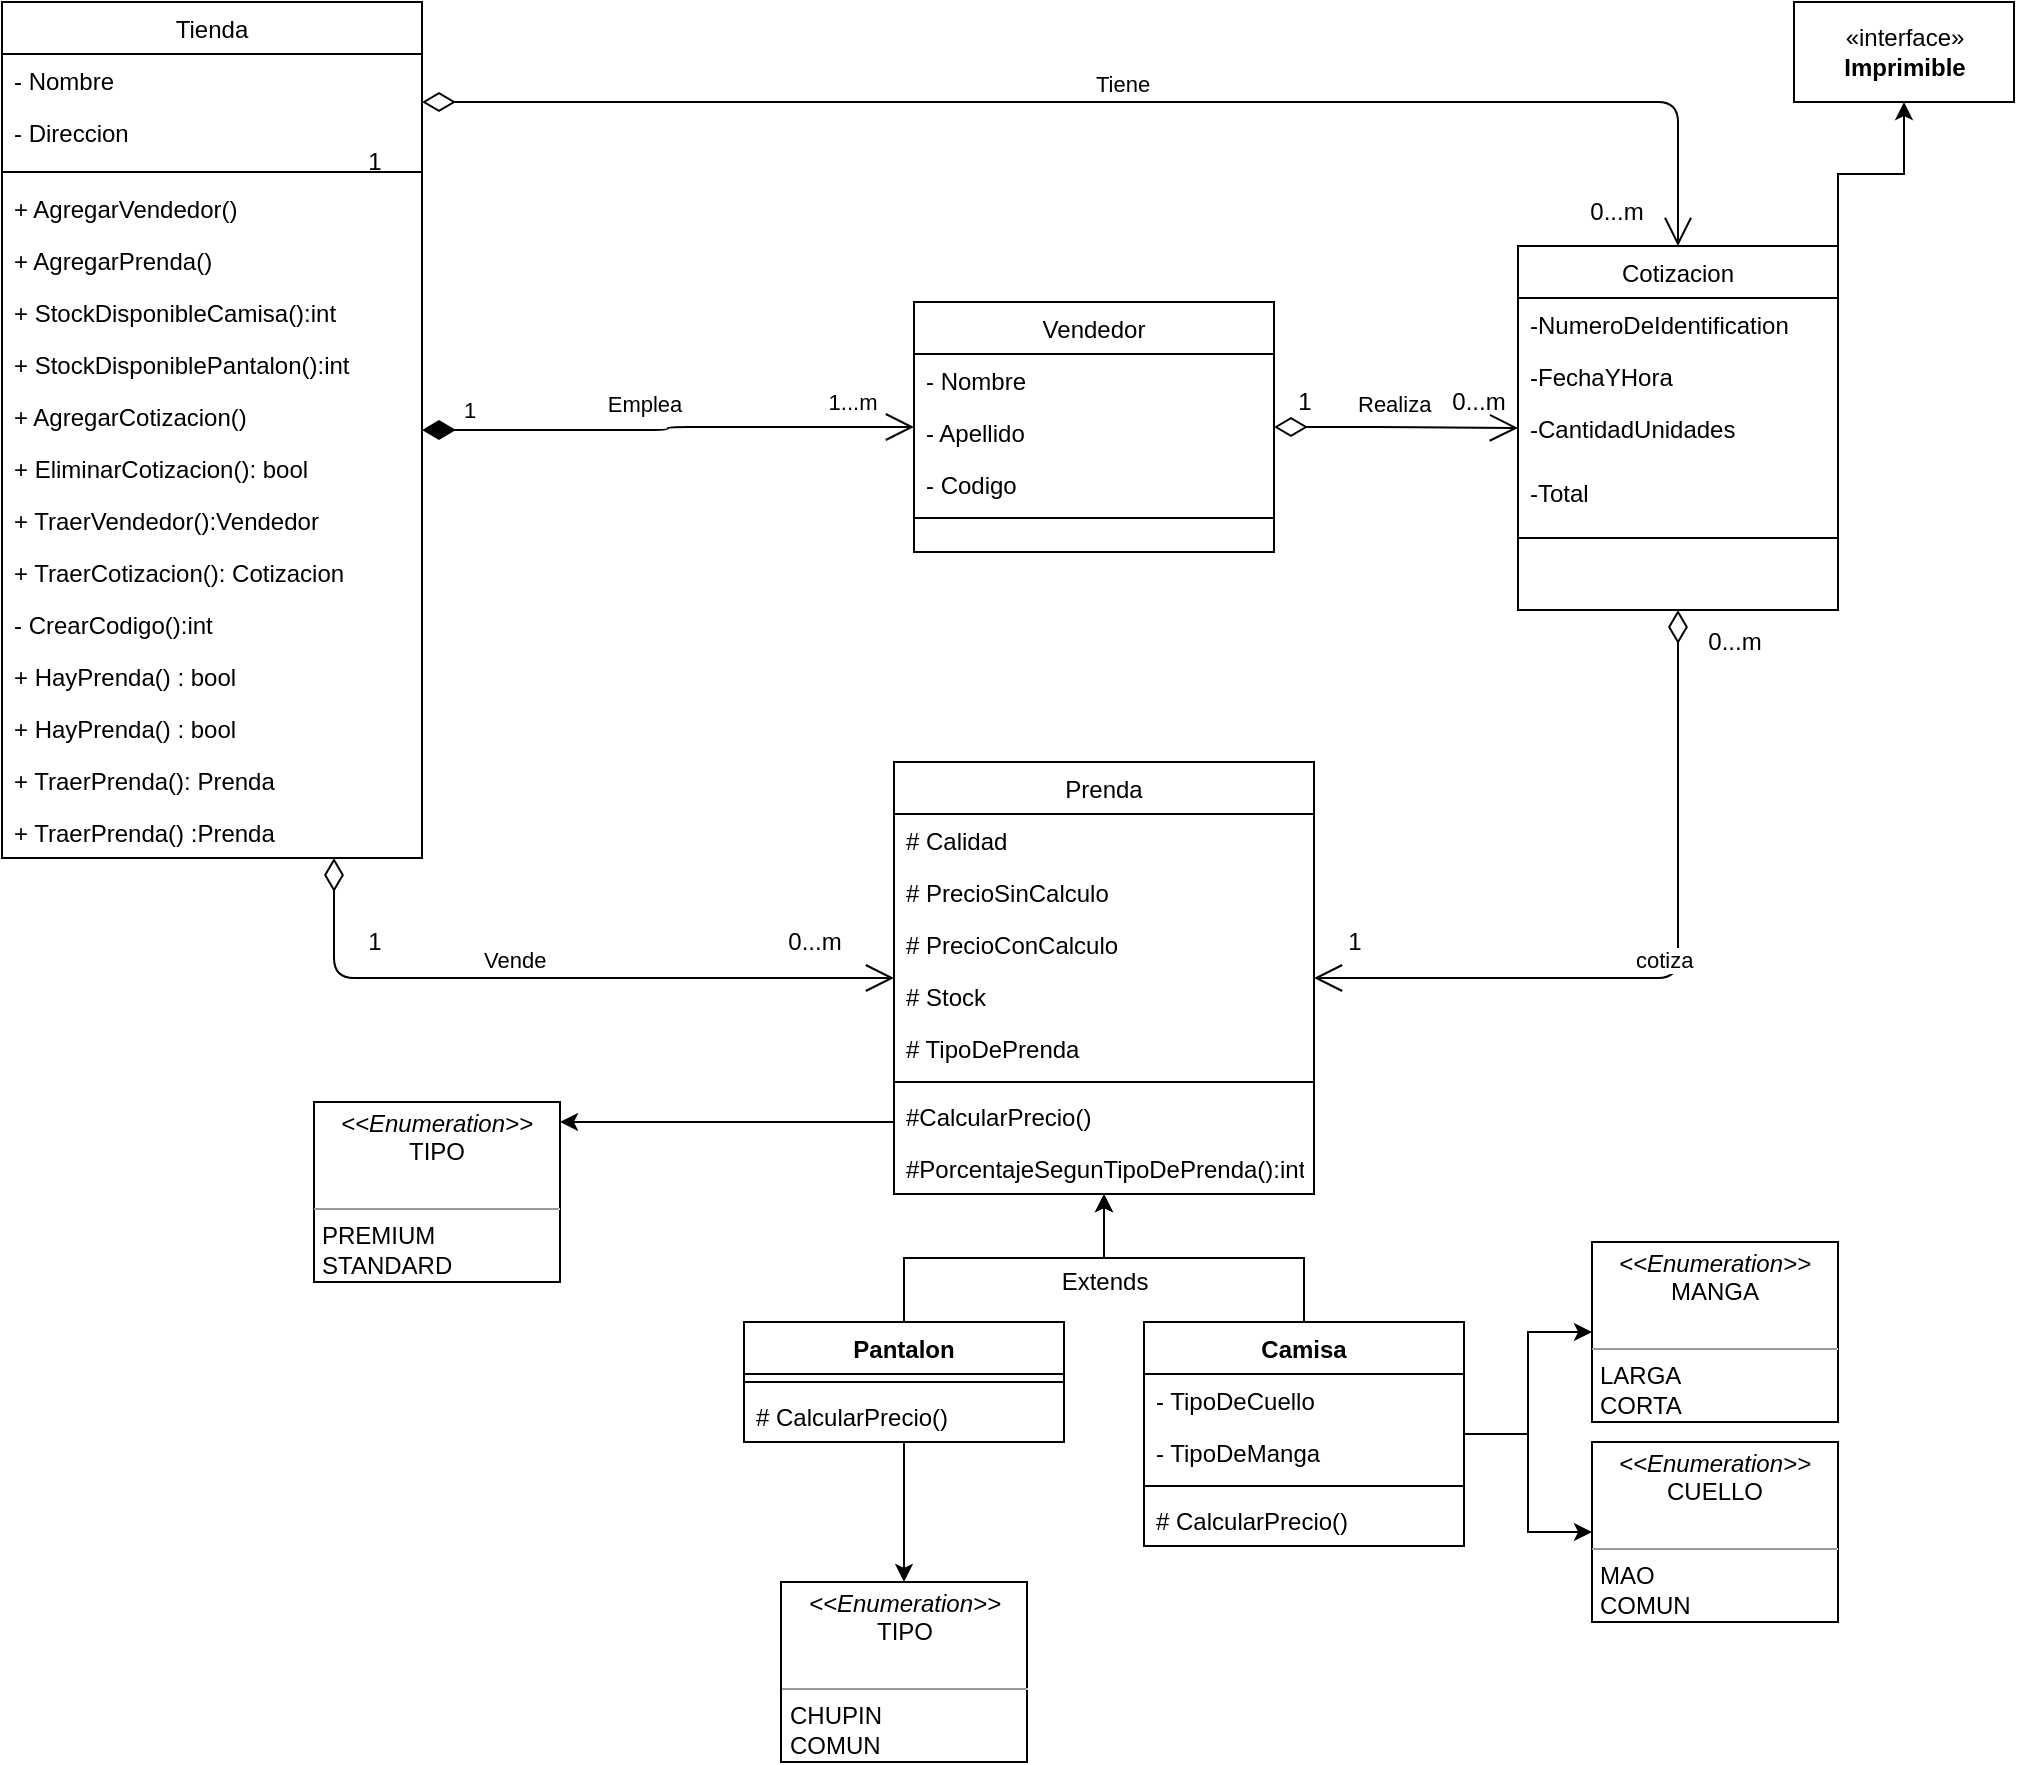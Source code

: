 <mxfile version="14.6.9" type="device"><diagram id="C5RBs43oDa-KdzZeNtuy" name="Page-1"><mxGraphModel dx="2207" dy="2258" grid="1" gridSize="10" guides="1" tooltips="1" connect="1" arrows="1" fold="1" page="1" pageScale="1" pageWidth="827" pageHeight="1169" math="0" shadow="0"><root><mxCell id="WIyWlLk6GJQsqaUBKTNV-0"/><mxCell id="WIyWlLk6GJQsqaUBKTNV-1" parent="WIyWlLk6GJQsqaUBKTNV-0"/><mxCell id="zkfFHV4jXpPFQw0GAbJ--17" value="Vendedor" style="swimlane;fontStyle=0;align=center;verticalAlign=top;childLayout=stackLayout;horizontal=1;startSize=26;horizontalStack=0;resizeParent=1;resizeLast=0;collapsible=1;marginBottom=0;rounded=0;shadow=0;strokeWidth=1;" parent="WIyWlLk6GJQsqaUBKTNV-1" vertex="1"><mxGeometry x="870" y="-140" width="180" height="125" as="geometry"><mxRectangle x="550" y="140" width="160" height="26" as="alternateBounds"/></mxGeometry></mxCell><mxCell id="zkfFHV4jXpPFQw0GAbJ--18" value="- Nombre" style="text;align=left;verticalAlign=top;spacingLeft=4;spacingRight=4;overflow=hidden;rotatable=0;points=[[0,0.5],[1,0.5]];portConstraint=eastwest;" parent="zkfFHV4jXpPFQw0GAbJ--17" vertex="1"><mxGeometry y="26" width="180" height="26" as="geometry"/></mxCell><mxCell id="zkfFHV4jXpPFQw0GAbJ--19" value="- Apellido" style="text;align=left;verticalAlign=top;spacingLeft=4;spacingRight=4;overflow=hidden;rotatable=0;points=[[0,0.5],[1,0.5]];portConstraint=eastwest;rounded=0;shadow=0;html=0;" parent="zkfFHV4jXpPFQw0GAbJ--17" vertex="1"><mxGeometry y="52" width="180" height="26" as="geometry"/></mxCell><mxCell id="zkfFHV4jXpPFQw0GAbJ--20" value="- Codigo" style="text;align=left;verticalAlign=top;spacingLeft=4;spacingRight=4;overflow=hidden;rotatable=0;points=[[0,0.5],[1,0.5]];portConstraint=eastwest;rounded=0;shadow=0;html=0;" parent="zkfFHV4jXpPFQw0GAbJ--17" vertex="1"><mxGeometry y="78" width="180" height="26" as="geometry"/></mxCell><mxCell id="zkfFHV4jXpPFQw0GAbJ--23" value="" style="line;html=1;strokeWidth=1;align=left;verticalAlign=middle;spacingTop=-1;spacingLeft=3;spacingRight=3;rotatable=0;labelPosition=right;points=[];portConstraint=eastwest;" parent="zkfFHV4jXpPFQw0GAbJ--17" vertex="1"><mxGeometry y="104" width="180" height="8" as="geometry"/></mxCell><mxCell id="b14-9CrUxEhq417POcLD-93" style="edgeStyle=orthogonalEdgeStyle;rounded=0;orthogonalLoop=1;jettySize=auto;html=1;exitX=1;exitY=0;exitDx=0;exitDy=0;" edge="1" parent="WIyWlLk6GJQsqaUBKTNV-1" source="b14-9CrUxEhq417POcLD-1" target="b14-9CrUxEhq417POcLD-92"><mxGeometry relative="1" as="geometry"/></mxCell><mxCell id="b14-9CrUxEhq417POcLD-1" value="Cotizacion" style="swimlane;fontStyle=0;align=center;verticalAlign=top;childLayout=stackLayout;horizontal=1;startSize=26;horizontalStack=0;resizeParent=1;resizeLast=0;collapsible=1;marginBottom=0;rounded=0;shadow=0;strokeWidth=1;" vertex="1" parent="WIyWlLk6GJQsqaUBKTNV-1"><mxGeometry x="1172" y="-168" width="160" height="182" as="geometry"><mxRectangle x="550" y="140" width="160" height="26" as="alternateBounds"/></mxGeometry></mxCell><mxCell id="b14-9CrUxEhq417POcLD-2" value="-NumeroDeIdentification" style="text;align=left;verticalAlign=top;spacingLeft=4;spacingRight=4;overflow=hidden;rotatable=0;points=[[0,0.5],[1,0.5]];portConstraint=eastwest;" vertex="1" parent="b14-9CrUxEhq417POcLD-1"><mxGeometry y="26" width="160" height="26" as="geometry"/></mxCell><mxCell id="b14-9CrUxEhq417POcLD-3" value="-FechaYHora" style="text;align=left;verticalAlign=top;spacingLeft=4;spacingRight=4;overflow=hidden;rotatable=0;points=[[0,0.5],[1,0.5]];portConstraint=eastwest;rounded=0;shadow=0;html=0;" vertex="1" parent="b14-9CrUxEhq417POcLD-1"><mxGeometry y="52" width="160" height="26" as="geometry"/></mxCell><mxCell id="b14-9CrUxEhq417POcLD-9" value="-CantidadUnidades" style="text;align=left;verticalAlign=top;spacingLeft=4;spacingRight=4;overflow=hidden;rotatable=0;points=[[0,0.5],[1,0.5]];portConstraint=eastwest;rounded=0;shadow=0;html=0;" vertex="1" parent="b14-9CrUxEhq417POcLD-1"><mxGeometry y="78" width="160" height="32" as="geometry"/></mxCell><mxCell id="b14-9CrUxEhq417POcLD-10" value="-Total" style="text;align=left;verticalAlign=top;spacingLeft=4;spacingRight=4;overflow=hidden;rotatable=0;points=[[0,0.5],[1,0.5]];portConstraint=eastwest;rounded=0;shadow=0;html=0;" vertex="1" parent="b14-9CrUxEhq417POcLD-1"><mxGeometry y="110" width="160" height="32" as="geometry"/></mxCell><mxCell id="b14-9CrUxEhq417POcLD-5" value="" style="line;html=1;strokeWidth=1;align=left;verticalAlign=middle;spacingTop=-1;spacingLeft=3;spacingRight=3;rotatable=0;labelPosition=right;points=[];portConstraint=eastwest;" vertex="1" parent="b14-9CrUxEhq417POcLD-1"><mxGeometry y="142" width="160" height="8" as="geometry"/></mxCell><mxCell id="b14-9CrUxEhq417POcLD-14" value="Tienda" style="swimlane;fontStyle=0;align=center;verticalAlign=top;childLayout=stackLayout;horizontal=1;startSize=26;horizontalStack=0;resizeParent=1;resizeLast=0;collapsible=1;marginBottom=0;rounded=0;shadow=0;strokeWidth=1;" vertex="1" parent="WIyWlLk6GJQsqaUBKTNV-1"><mxGeometry x="414" y="-290" width="210" height="428" as="geometry"><mxRectangle x="550" y="140" width="160" height="26" as="alternateBounds"/></mxGeometry></mxCell><mxCell id="b14-9CrUxEhq417POcLD-15" value="- Nombre" style="text;align=left;verticalAlign=top;spacingLeft=4;spacingRight=4;overflow=hidden;rotatable=0;points=[[0,0.5],[1,0.5]];portConstraint=eastwest;" vertex="1" parent="b14-9CrUxEhq417POcLD-14"><mxGeometry y="26" width="210" height="26" as="geometry"/></mxCell><mxCell id="b14-9CrUxEhq417POcLD-16" value="- Direccion" style="text;align=left;verticalAlign=top;spacingLeft=4;spacingRight=4;overflow=hidden;rotatable=0;points=[[0,0.5],[1,0.5]];portConstraint=eastwest;rounded=0;shadow=0;html=0;" vertex="1" parent="b14-9CrUxEhq417POcLD-14"><mxGeometry y="52" width="210" height="28" as="geometry"/></mxCell><mxCell id="b14-9CrUxEhq417POcLD-18" value="" style="line;html=1;strokeWidth=1;align=left;verticalAlign=middle;spacingTop=-1;spacingLeft=3;spacingRight=3;rotatable=0;labelPosition=right;points=[];portConstraint=eastwest;" vertex="1" parent="b14-9CrUxEhq417POcLD-14"><mxGeometry y="80" width="210" height="10" as="geometry"/></mxCell><mxCell id="b14-9CrUxEhq417POcLD-32" value="+ AgregarVendedor()" style="text;align=left;verticalAlign=top;spacingLeft=4;spacingRight=4;overflow=hidden;rotatable=0;points=[[0,0.5],[1,0.5]];portConstraint=eastwest;rounded=0;shadow=0;html=0;" vertex="1" parent="b14-9CrUxEhq417POcLD-14"><mxGeometry y="90" width="210" height="26" as="geometry"/></mxCell><mxCell id="b14-9CrUxEhq417POcLD-34" value="+ AgregarPrenda()" style="text;align=left;verticalAlign=top;spacingLeft=4;spacingRight=4;overflow=hidden;rotatable=0;points=[[0,0.5],[1,0.5]];portConstraint=eastwest;rounded=0;shadow=0;html=0;" vertex="1" parent="b14-9CrUxEhq417POcLD-14"><mxGeometry y="116" width="210" height="26" as="geometry"/></mxCell><mxCell id="b14-9CrUxEhq417POcLD-35" value="+ StockDisponibleCamisa():int" style="text;align=left;verticalAlign=top;spacingLeft=4;spacingRight=4;overflow=hidden;rotatable=0;points=[[0,0.5],[1,0.5]];portConstraint=eastwest;rounded=0;shadow=0;html=0;" vertex="1" parent="b14-9CrUxEhq417POcLD-14"><mxGeometry y="142" width="210" height="26" as="geometry"/></mxCell><mxCell id="b14-9CrUxEhq417POcLD-102" value="+ StockDisponiblePantalon():int" style="text;align=left;verticalAlign=top;spacingLeft=4;spacingRight=4;overflow=hidden;rotatable=0;points=[[0,0.5],[1,0.5]];portConstraint=eastwest;rounded=0;shadow=0;html=0;" vertex="1" parent="b14-9CrUxEhq417POcLD-14"><mxGeometry y="168" width="210" height="26" as="geometry"/></mxCell><mxCell id="b14-9CrUxEhq417POcLD-103" value="+ AgregarCotizacion()" style="text;align=left;verticalAlign=top;spacingLeft=4;spacingRight=4;overflow=hidden;rotatable=0;points=[[0,0.5],[1,0.5]];portConstraint=eastwest;rounded=0;shadow=0;html=0;" vertex="1" parent="b14-9CrUxEhq417POcLD-14"><mxGeometry y="194" width="210" height="26" as="geometry"/></mxCell><mxCell id="b14-9CrUxEhq417POcLD-104" value="+ EliminarCotizacion(): bool" style="text;align=left;verticalAlign=top;spacingLeft=4;spacingRight=4;overflow=hidden;rotatable=0;points=[[0,0.5],[1,0.5]];portConstraint=eastwest;rounded=0;shadow=0;html=0;" vertex="1" parent="b14-9CrUxEhq417POcLD-14"><mxGeometry y="220" width="210" height="26" as="geometry"/></mxCell><mxCell id="b14-9CrUxEhq417POcLD-105" value="+ TraerVendedor():Vendedor" style="text;align=left;verticalAlign=top;spacingLeft=4;spacingRight=4;overflow=hidden;rotatable=0;points=[[0,0.5],[1,0.5]];portConstraint=eastwest;rounded=0;shadow=0;html=0;" vertex="1" parent="b14-9CrUxEhq417POcLD-14"><mxGeometry y="246" width="210" height="26" as="geometry"/></mxCell><mxCell id="b14-9CrUxEhq417POcLD-106" value="+ TraerCotizacion(): Cotizacion" style="text;align=left;verticalAlign=top;spacingLeft=4;spacingRight=4;overflow=hidden;rotatable=0;points=[[0,0.5],[1,0.5]];portConstraint=eastwest;rounded=0;shadow=0;html=0;" vertex="1" parent="b14-9CrUxEhq417POcLD-14"><mxGeometry y="272" width="210" height="26" as="geometry"/></mxCell><mxCell id="b14-9CrUxEhq417POcLD-83" value="- CrearCodigo():int" style="text;align=left;verticalAlign=top;spacingLeft=4;spacingRight=4;overflow=hidden;rotatable=0;points=[[0,0.5],[1,0.5]];portConstraint=eastwest;rounded=0;shadow=0;html=0;" vertex="1" parent="b14-9CrUxEhq417POcLD-14"><mxGeometry y="298" width="210" height="26" as="geometry"/></mxCell><mxCell id="b14-9CrUxEhq417POcLD-119" value="+ HayPrenda() : bool" style="text;align=left;verticalAlign=top;spacingLeft=4;spacingRight=4;overflow=hidden;rotatable=0;points=[[0,0.5],[1,0.5]];portConstraint=eastwest;rounded=0;shadow=0;html=0;" vertex="1" parent="b14-9CrUxEhq417POcLD-14"><mxGeometry y="324" width="210" height="26" as="geometry"/></mxCell><mxCell id="b14-9CrUxEhq417POcLD-116" value="+ HayPrenda() : bool" style="text;align=left;verticalAlign=top;spacingLeft=4;spacingRight=4;overflow=hidden;rotatable=0;points=[[0,0.5],[1,0.5]];portConstraint=eastwest;rounded=0;shadow=0;html=0;" vertex="1" parent="b14-9CrUxEhq417POcLD-14"><mxGeometry y="350" width="210" height="26" as="geometry"/></mxCell><mxCell id="b14-9CrUxEhq417POcLD-112" value="+ TraerPrenda(): Prenda" style="text;align=left;verticalAlign=top;spacingLeft=4;spacingRight=4;overflow=hidden;rotatable=0;points=[[0,0.5],[1,0.5]];portConstraint=eastwest;rounded=0;shadow=0;html=0;" vertex="1" parent="b14-9CrUxEhq417POcLD-14"><mxGeometry y="376" width="210" height="26" as="geometry"/></mxCell><mxCell id="b14-9CrUxEhq417POcLD-107" value="+ TraerPrenda() :Prenda" style="text;align=left;verticalAlign=top;spacingLeft=4;spacingRight=4;overflow=hidden;rotatable=0;points=[[0,0.5],[1,0.5]];portConstraint=eastwest;rounded=0;shadow=0;html=0;" vertex="1" parent="b14-9CrUxEhq417POcLD-14"><mxGeometry y="402" width="210" height="26" as="geometry"/></mxCell><mxCell id="b14-9CrUxEhq417POcLD-20" value="1" style="endArrow=open;html=1;endSize=12;startArrow=diamondThin;startSize=14;startFill=1;edgeStyle=orthogonalEdgeStyle;align=left;verticalAlign=bottom;" edge="1" parent="WIyWlLk6GJQsqaUBKTNV-1" source="b14-9CrUxEhq417POcLD-14" target="zkfFHV4jXpPFQw0GAbJ--17"><mxGeometry x="-0.847" y="1" relative="1" as="geometry"><mxPoint x="780" y="10" as="sourcePoint"/><mxPoint x="790" y="20" as="targetPoint"/><mxPoint as="offset"/></mxGeometry></mxCell><mxCell id="b14-9CrUxEhq417POcLD-21" value="1...m" style="edgeLabel;html=1;align=center;verticalAlign=middle;resizable=0;points=[];" vertex="1" connectable="0" parent="b14-9CrUxEhq417POcLD-20"><mxGeometry x="0.814" y="-1" relative="1" as="geometry"><mxPoint x="-8" y="-14" as="offset"/></mxGeometry></mxCell><mxCell id="b14-9CrUxEhq417POcLD-22" value="Emplea" style="edgeLabel;html=1;align=center;verticalAlign=middle;resizable=0;points=[];" vertex="1" connectable="0" parent="b14-9CrUxEhq417POcLD-20"><mxGeometry x="-0.236" y="2" relative="1" as="geometry"><mxPoint x="16" y="-11" as="offset"/></mxGeometry></mxCell><mxCell id="b14-9CrUxEhq417POcLD-101" style="edgeStyle=orthogonalEdgeStyle;rounded=0;orthogonalLoop=1;jettySize=auto;html=1;" edge="1" parent="WIyWlLk6GJQsqaUBKTNV-1" source="b14-9CrUxEhq417POcLD-23" target="b14-9CrUxEhq417POcLD-100"><mxGeometry relative="1" as="geometry"><Array as="points"><mxPoint x="780" y="270"/><mxPoint x="780" y="270"/></Array></mxGeometry></mxCell><mxCell id="b14-9CrUxEhq417POcLD-23" value="Prenda" style="swimlane;fontStyle=0;align=center;verticalAlign=top;childLayout=stackLayout;horizontal=1;startSize=26;horizontalStack=0;resizeParent=1;resizeLast=0;collapsible=1;marginBottom=0;rounded=0;shadow=0;strokeWidth=1;" vertex="1" parent="WIyWlLk6GJQsqaUBKTNV-1"><mxGeometry x="860" y="90" width="210" height="216" as="geometry"><mxRectangle x="550" y="140" width="160" height="26" as="alternateBounds"/></mxGeometry></mxCell><mxCell id="b14-9CrUxEhq417POcLD-24" value="# Calidad" style="text;align=left;verticalAlign=top;spacingLeft=4;spacingRight=4;overflow=hidden;rotatable=0;points=[[0,0.5],[1,0.5]];portConstraint=eastwest;" vertex="1" parent="b14-9CrUxEhq417POcLD-23"><mxGeometry y="26" width="210" height="26" as="geometry"/></mxCell><mxCell id="b14-9CrUxEhq417POcLD-25" value="# PrecioSinCalculo" style="text;align=left;verticalAlign=top;spacingLeft=4;spacingRight=4;overflow=hidden;rotatable=0;points=[[0,0.5],[1,0.5]];portConstraint=eastwest;rounded=0;shadow=0;html=0;" vertex="1" parent="b14-9CrUxEhq417POcLD-23"><mxGeometry y="52" width="210" height="26" as="geometry"/></mxCell><mxCell id="b14-9CrUxEhq417POcLD-28" value="# PrecioConCalculo" style="text;align=left;verticalAlign=top;spacingLeft=4;spacingRight=4;overflow=hidden;rotatable=0;points=[[0,0.5],[1,0.5]];portConstraint=eastwest;rounded=0;shadow=0;html=0;" vertex="1" parent="b14-9CrUxEhq417POcLD-23"><mxGeometry y="78" width="210" height="26" as="geometry"/></mxCell><mxCell id="b14-9CrUxEhq417POcLD-80" value="# Stock" style="text;align=left;verticalAlign=top;spacingLeft=4;spacingRight=4;overflow=hidden;rotatable=0;points=[[0,0.5],[1,0.5]];portConstraint=eastwest;rounded=0;shadow=0;html=0;" vertex="1" parent="b14-9CrUxEhq417POcLD-23"><mxGeometry y="104" width="210" height="26" as="geometry"/></mxCell><mxCell id="b14-9CrUxEhq417POcLD-81" value="# TipoDePrenda" style="text;align=left;verticalAlign=top;spacingLeft=4;spacingRight=4;overflow=hidden;rotatable=0;points=[[0,0.5],[1,0.5]];portConstraint=eastwest;rounded=0;shadow=0;html=0;" vertex="1" parent="b14-9CrUxEhq417POcLD-23"><mxGeometry y="130" width="210" height="26" as="geometry"/></mxCell><mxCell id="b14-9CrUxEhq417POcLD-26" value="" style="line;html=1;strokeWidth=1;align=left;verticalAlign=middle;spacingTop=-1;spacingLeft=3;spacingRight=3;rotatable=0;labelPosition=right;points=[];portConstraint=eastwest;" vertex="1" parent="b14-9CrUxEhq417POcLD-23"><mxGeometry y="156" width="210" height="8" as="geometry"/></mxCell><mxCell id="b14-9CrUxEhq417POcLD-79" value="#CalcularPrecio()" style="text;align=left;verticalAlign=top;spacingLeft=4;spacingRight=4;overflow=hidden;rotatable=0;points=[[0,0.5],[1,0.5]];portConstraint=eastwest;rounded=0;shadow=0;html=0;" vertex="1" parent="b14-9CrUxEhq417POcLD-23"><mxGeometry y="164" width="210" height="26" as="geometry"/></mxCell><mxCell id="b14-9CrUxEhq417POcLD-82" value="#PorcentajeSegunTipoDePrenda():int" style="text;align=left;verticalAlign=top;spacingLeft=4;spacingRight=4;overflow=hidden;rotatable=0;points=[[0,0.5],[1,0.5]];portConstraint=eastwest;rounded=0;shadow=0;html=0;" vertex="1" parent="b14-9CrUxEhq417POcLD-23"><mxGeometry y="190" width="210" height="26" as="geometry"/></mxCell><mxCell id="b14-9CrUxEhq417POcLD-36" value="Vende" style="endArrow=open;html=1;endSize=12;startArrow=diamondThin;startSize=14;startFill=0;edgeStyle=orthogonalEdgeStyle;align=left;verticalAlign=bottom;" edge="1" parent="WIyWlLk6GJQsqaUBKTNV-1" source="b14-9CrUxEhq417POcLD-14" target="b14-9CrUxEhq417POcLD-23"><mxGeometry x="-0.217" relative="1" as="geometry"><mxPoint x="810" y="140" as="sourcePoint"/><mxPoint x="970" y="140" as="targetPoint"/><Array as="points"><mxPoint x="580" y="198"/></Array><mxPoint as="offset"/></mxGeometry></mxCell><mxCell id="b14-9CrUxEhq417POcLD-37" value="1" style="text;html=1;align=center;verticalAlign=middle;resizable=0;points=[];autosize=1;strokeColor=none;" vertex="1" parent="WIyWlLk6GJQsqaUBKTNV-1"><mxGeometry x="590" y="170" width="20" height="20" as="geometry"/></mxCell><mxCell id="b14-9CrUxEhq417POcLD-39" value="0...m" style="text;html=1;align=center;verticalAlign=middle;resizable=0;points=[];autosize=1;strokeColor=none;" vertex="1" parent="WIyWlLk6GJQsqaUBKTNV-1"><mxGeometry x="800" y="170" width="40" height="20" as="geometry"/></mxCell><mxCell id="b14-9CrUxEhq417POcLD-43" value="0...m" style="text;html=1;align=center;verticalAlign=middle;resizable=0;points=[];autosize=1;strokeColor=none;" vertex="1" parent="WIyWlLk6GJQsqaUBKTNV-1"><mxGeometry x="1260" y="20" width="40" height="20" as="geometry"/></mxCell><mxCell id="b14-9CrUxEhq417POcLD-44" value="Realiza" style="endArrow=open;html=1;endSize=12;startArrow=diamondThin;startSize=14;startFill=0;edgeStyle=orthogonalEdgeStyle;align=left;verticalAlign=bottom;" edge="1" parent="WIyWlLk6GJQsqaUBKTNV-1" source="zkfFHV4jXpPFQw0GAbJ--17" target="b14-9CrUxEhq417POcLD-1"><mxGeometry x="-0.344" y="3" relative="1" as="geometry"><mxPoint x="840" y="60" as="sourcePoint"/><mxPoint x="1000" y="60" as="targetPoint"/><mxPoint as="offset"/></mxGeometry></mxCell><mxCell id="b14-9CrUxEhq417POcLD-45" value="cotiza" style="endArrow=open;html=1;endSize=12;startArrow=diamondThin;startSize=14;startFill=0;edgeStyle=orthogonalEdgeStyle;align=left;verticalAlign=bottom;" edge="1" parent="WIyWlLk6GJQsqaUBKTNV-1" source="b14-9CrUxEhq417POcLD-1" target="b14-9CrUxEhq417POcLD-23"><mxGeometry x="0.13" relative="1" as="geometry"><mxPoint x="1030" y="-67" as="sourcePoint"/><mxPoint x="1150" y="80" as="targetPoint"/><Array as="points"><mxPoint x="1252" y="198"/></Array><mxPoint as="offset"/></mxGeometry></mxCell><mxCell id="b14-9CrUxEhq417POcLD-46" value="1" style="text;html=1;align=center;verticalAlign=middle;resizable=0;points=[];autosize=1;strokeColor=none;" vertex="1" parent="WIyWlLk6GJQsqaUBKTNV-1"><mxGeometry x="1080" y="170" width="20" height="20" as="geometry"/></mxCell><mxCell id="b14-9CrUxEhq417POcLD-48" value="1" style="text;html=1;align=center;verticalAlign=middle;resizable=0;points=[];autosize=1;strokeColor=none;" vertex="1" parent="WIyWlLk6GJQsqaUBKTNV-1"><mxGeometry x="1055" y="-100" width="20" height="20" as="geometry"/></mxCell><mxCell id="b14-9CrUxEhq417POcLD-49" value="0...m" style="text;html=1;align=center;verticalAlign=middle;resizable=0;points=[];autosize=1;strokeColor=none;" vertex="1" parent="WIyWlLk6GJQsqaUBKTNV-1"><mxGeometry x="1132" y="-100" width="40" height="20" as="geometry"/></mxCell><mxCell id="b14-9CrUxEhq417POcLD-73" style="edgeStyle=orthogonalEdgeStyle;rounded=0;orthogonalLoop=1;jettySize=auto;html=1;" edge="1" parent="WIyWlLk6GJQsqaUBKTNV-1" source="b14-9CrUxEhq417POcLD-59" target="b14-9CrUxEhq417POcLD-23"><mxGeometry relative="1" as="geometry"/></mxCell><mxCell id="b14-9CrUxEhq417POcLD-59" value="Pantalon" style="swimlane;fontStyle=1;align=center;verticalAlign=top;childLayout=stackLayout;horizontal=1;startSize=26;horizontalStack=0;resizeParent=1;resizeParentMax=0;resizeLast=0;collapsible=1;marginBottom=0;" vertex="1" parent="WIyWlLk6GJQsqaUBKTNV-1"><mxGeometry x="785" y="370" width="160" height="60" as="geometry"/></mxCell><mxCell id="b14-9CrUxEhq417POcLD-61" value="" style="line;strokeWidth=1;fillColor=none;align=left;verticalAlign=middle;spacingTop=-1;spacingLeft=3;spacingRight=3;rotatable=0;labelPosition=right;points=[];portConstraint=eastwest;" vertex="1" parent="b14-9CrUxEhq417POcLD-59"><mxGeometry y="26" width="160" height="8" as="geometry"/></mxCell><mxCell id="b14-9CrUxEhq417POcLD-62" value="# CalcularPrecio()" style="text;strokeColor=none;fillColor=none;align=left;verticalAlign=top;spacingLeft=4;spacingRight=4;overflow=hidden;rotatable=0;points=[[0,0.5],[1,0.5]];portConstraint=eastwest;" vertex="1" parent="b14-9CrUxEhq417POcLD-59"><mxGeometry y="34" width="160" height="26" as="geometry"/></mxCell><mxCell id="b14-9CrUxEhq417POcLD-74" style="edgeStyle=orthogonalEdgeStyle;rounded=0;orthogonalLoop=1;jettySize=auto;html=1;exitX=0.5;exitY=0;exitDx=0;exitDy=0;" edge="1" parent="WIyWlLk6GJQsqaUBKTNV-1" source="b14-9CrUxEhq417POcLD-63" target="b14-9CrUxEhq417POcLD-23"><mxGeometry relative="1" as="geometry"/></mxCell><mxCell id="b14-9CrUxEhq417POcLD-96" style="edgeStyle=orthogonalEdgeStyle;rounded=0;orthogonalLoop=1;jettySize=auto;html=1;" edge="1" parent="WIyWlLk6GJQsqaUBKTNV-1" source="b14-9CrUxEhq417POcLD-63" target="b14-9CrUxEhq417POcLD-95"><mxGeometry relative="1" as="geometry"/></mxCell><mxCell id="b14-9CrUxEhq417POcLD-97" style="edgeStyle=orthogonalEdgeStyle;rounded=0;orthogonalLoop=1;jettySize=auto;html=1;" edge="1" parent="WIyWlLk6GJQsqaUBKTNV-1" source="b14-9CrUxEhq417POcLD-63" target="b14-9CrUxEhq417POcLD-94"><mxGeometry relative="1" as="geometry"/></mxCell><mxCell id="b14-9CrUxEhq417POcLD-63" value="Camisa" style="swimlane;fontStyle=1;align=center;verticalAlign=top;childLayout=stackLayout;horizontal=1;startSize=26;horizontalStack=0;resizeParent=1;resizeParentMax=0;resizeLast=0;collapsible=1;marginBottom=0;" vertex="1" parent="WIyWlLk6GJQsqaUBKTNV-1"><mxGeometry x="985" y="370" width="160" height="112" as="geometry"/></mxCell><mxCell id="b14-9CrUxEhq417POcLD-64" value="- TipoDeCuello" style="text;strokeColor=none;fillColor=none;align=left;verticalAlign=top;spacingLeft=4;spacingRight=4;overflow=hidden;rotatable=0;points=[[0,0.5],[1,0.5]];portConstraint=eastwest;" vertex="1" parent="b14-9CrUxEhq417POcLD-63"><mxGeometry y="26" width="160" height="26" as="geometry"/></mxCell><mxCell id="b14-9CrUxEhq417POcLD-76" value="- TipoDeManga" style="text;strokeColor=none;fillColor=none;align=left;verticalAlign=top;spacingLeft=4;spacingRight=4;overflow=hidden;rotatable=0;points=[[0,0.5],[1,0.5]];portConstraint=eastwest;" vertex="1" parent="b14-9CrUxEhq417POcLD-63"><mxGeometry y="52" width="160" height="26" as="geometry"/></mxCell><mxCell id="b14-9CrUxEhq417POcLD-65" value="" style="line;strokeWidth=1;fillColor=none;align=left;verticalAlign=middle;spacingTop=-1;spacingLeft=3;spacingRight=3;rotatable=0;labelPosition=right;points=[];portConstraint=eastwest;" vertex="1" parent="b14-9CrUxEhq417POcLD-63"><mxGeometry y="78" width="160" height="8" as="geometry"/></mxCell><mxCell id="b14-9CrUxEhq417POcLD-66" value="# CalcularPrecio()" style="text;strokeColor=none;fillColor=none;align=left;verticalAlign=top;spacingLeft=4;spacingRight=4;overflow=hidden;rotatable=0;points=[[0,0.5],[1,0.5]];portConstraint=eastwest;" vertex="1" parent="b14-9CrUxEhq417POcLD-63"><mxGeometry y="86" width="160" height="26" as="geometry"/></mxCell><mxCell id="b14-9CrUxEhq417POcLD-75" value="Extends" style="text;html=1;align=center;verticalAlign=middle;resizable=0;points=[];autosize=1;strokeColor=none;" vertex="1" parent="WIyWlLk6GJQsqaUBKTNV-1"><mxGeometry x="935" y="340" width="60" height="20" as="geometry"/></mxCell><mxCell id="b14-9CrUxEhq417POcLD-87" value="Tiene" style="endArrow=open;html=1;endSize=12;startArrow=diamondThin;startSize=14;startFill=0;edgeStyle=orthogonalEdgeStyle;align=left;verticalAlign=bottom;" edge="1" parent="WIyWlLk6GJQsqaUBKTNV-1" source="b14-9CrUxEhq417POcLD-14" target="b14-9CrUxEhq417POcLD-1"><mxGeometry x="-0.045" relative="1" as="geometry"><mxPoint x="1060" y="-67.0" as="sourcePoint"/><mxPoint x="1182" y="-67.0" as="targetPoint"/><Array as="points"><mxPoint x="585" y="-240"/><mxPoint x="1252" y="-240"/></Array><mxPoint as="offset"/></mxGeometry></mxCell><mxCell id="b14-9CrUxEhq417POcLD-88" value="1" style="text;html=1;align=center;verticalAlign=middle;resizable=0;points=[];autosize=1;strokeColor=none;" vertex="1" parent="WIyWlLk6GJQsqaUBKTNV-1"><mxGeometry x="590" y="-220" width="20" height="20" as="geometry"/></mxCell><mxCell id="b14-9CrUxEhq417POcLD-89" value="0...m" style="text;html=1;align=center;verticalAlign=middle;resizable=0;points=[];autosize=1;strokeColor=none;" vertex="1" parent="WIyWlLk6GJQsqaUBKTNV-1"><mxGeometry x="1201" y="-195" width="40" height="20" as="geometry"/></mxCell><mxCell id="b14-9CrUxEhq417POcLD-92" value="«interface»&lt;br&gt;&lt;b&gt;Imprimible&lt;/b&gt;" style="html=1;" vertex="1" parent="WIyWlLk6GJQsqaUBKTNV-1"><mxGeometry x="1310" y="-290" width="110" height="50" as="geometry"/></mxCell><mxCell id="b14-9CrUxEhq417POcLD-94" value="&lt;p style=&quot;margin: 0px ; margin-top: 4px ; text-align: center&quot;&gt;&lt;i&gt;&amp;lt;&amp;lt;Enumeration&amp;gt;&amp;gt;&lt;/i&gt;&lt;br&gt;MANGA&lt;/p&gt;&lt;br&gt;&lt;hr size=&quot;1&quot;&gt;&lt;p style=&quot;margin: 0px ; margin-left: 4px&quot;&gt;LARGA&lt;/p&gt;&lt;p style=&quot;margin: 0px ; margin-left: 4px&quot;&gt;CORTA&lt;/p&gt;" style="verticalAlign=top;align=left;overflow=fill;fontSize=12;fontFamily=Helvetica;html=1;" vertex="1" parent="WIyWlLk6GJQsqaUBKTNV-1"><mxGeometry x="1209" y="330" width="123" height="90" as="geometry"/></mxCell><mxCell id="b14-9CrUxEhq417POcLD-95" value="&lt;p style=&quot;margin: 0px ; margin-top: 4px ; text-align: center&quot;&gt;&lt;i&gt;&amp;lt;&amp;lt;Enumeration&amp;gt;&amp;gt;&lt;/i&gt;&lt;br&gt;CUELLO&lt;/p&gt;&lt;br&gt;&lt;hr size=&quot;1&quot;&gt;&lt;p style=&quot;margin: 0px ; margin-left: 4px&quot;&gt;MAO&lt;/p&gt;&lt;p style=&quot;margin: 0px ; margin-left: 4px&quot;&gt;COMUN&lt;/p&gt;" style="verticalAlign=top;align=left;overflow=fill;fontSize=12;fontFamily=Helvetica;html=1;" vertex="1" parent="WIyWlLk6GJQsqaUBKTNV-1"><mxGeometry x="1209" y="430" width="123" height="90" as="geometry"/></mxCell><mxCell id="b14-9CrUxEhq417POcLD-98" value="&lt;p style=&quot;margin: 0px ; margin-top: 4px ; text-align: center&quot;&gt;&lt;i&gt;&amp;lt;&amp;lt;Enumeration&amp;gt;&amp;gt;&lt;/i&gt;&lt;br&gt;TIPO&lt;/p&gt;&lt;br&gt;&lt;hr size=&quot;1&quot;&gt;&lt;p style=&quot;margin: 0px ; margin-left: 4px&quot;&gt;CHUPIN&lt;/p&gt;&lt;p style=&quot;margin: 0px ; margin-left: 4px&quot;&gt;COMUN&lt;/p&gt;" style="verticalAlign=top;align=left;overflow=fill;fontSize=12;fontFamily=Helvetica;html=1;" vertex="1" parent="WIyWlLk6GJQsqaUBKTNV-1"><mxGeometry x="803.5" y="500" width="123" height="90" as="geometry"/></mxCell><mxCell id="b14-9CrUxEhq417POcLD-99" style="edgeStyle=orthogonalEdgeStyle;rounded=0;orthogonalLoop=1;jettySize=auto;html=1;" edge="1" parent="WIyWlLk6GJQsqaUBKTNV-1" target="b14-9CrUxEhq417POcLD-98"><mxGeometry relative="1" as="geometry"><mxPoint x="865" y="430" as="sourcePoint"/><Array as="points"><mxPoint x="865" y="450"/><mxPoint x="865" y="450"/></Array></mxGeometry></mxCell><mxCell id="b14-9CrUxEhq417POcLD-100" value="&lt;p style=&quot;margin: 0px ; margin-top: 4px ; text-align: center&quot;&gt;&lt;i&gt;&amp;lt;&amp;lt;Enumeration&amp;gt;&amp;gt;&lt;/i&gt;&lt;br&gt;TIPO&lt;/p&gt;&lt;br&gt;&lt;hr size=&quot;1&quot;&gt;&lt;p style=&quot;margin: 0px ; margin-left: 4px&quot;&gt;PREMIUM&lt;/p&gt;&lt;p style=&quot;margin: 0px ; margin-left: 4px&quot;&gt;STANDARD&lt;/p&gt;" style="verticalAlign=top;align=left;overflow=fill;fontSize=12;fontFamily=Helvetica;html=1;" vertex="1" parent="WIyWlLk6GJQsqaUBKTNV-1"><mxGeometry x="570" y="260" width="123" height="90" as="geometry"/></mxCell></root></mxGraphModel></diagram></mxfile>